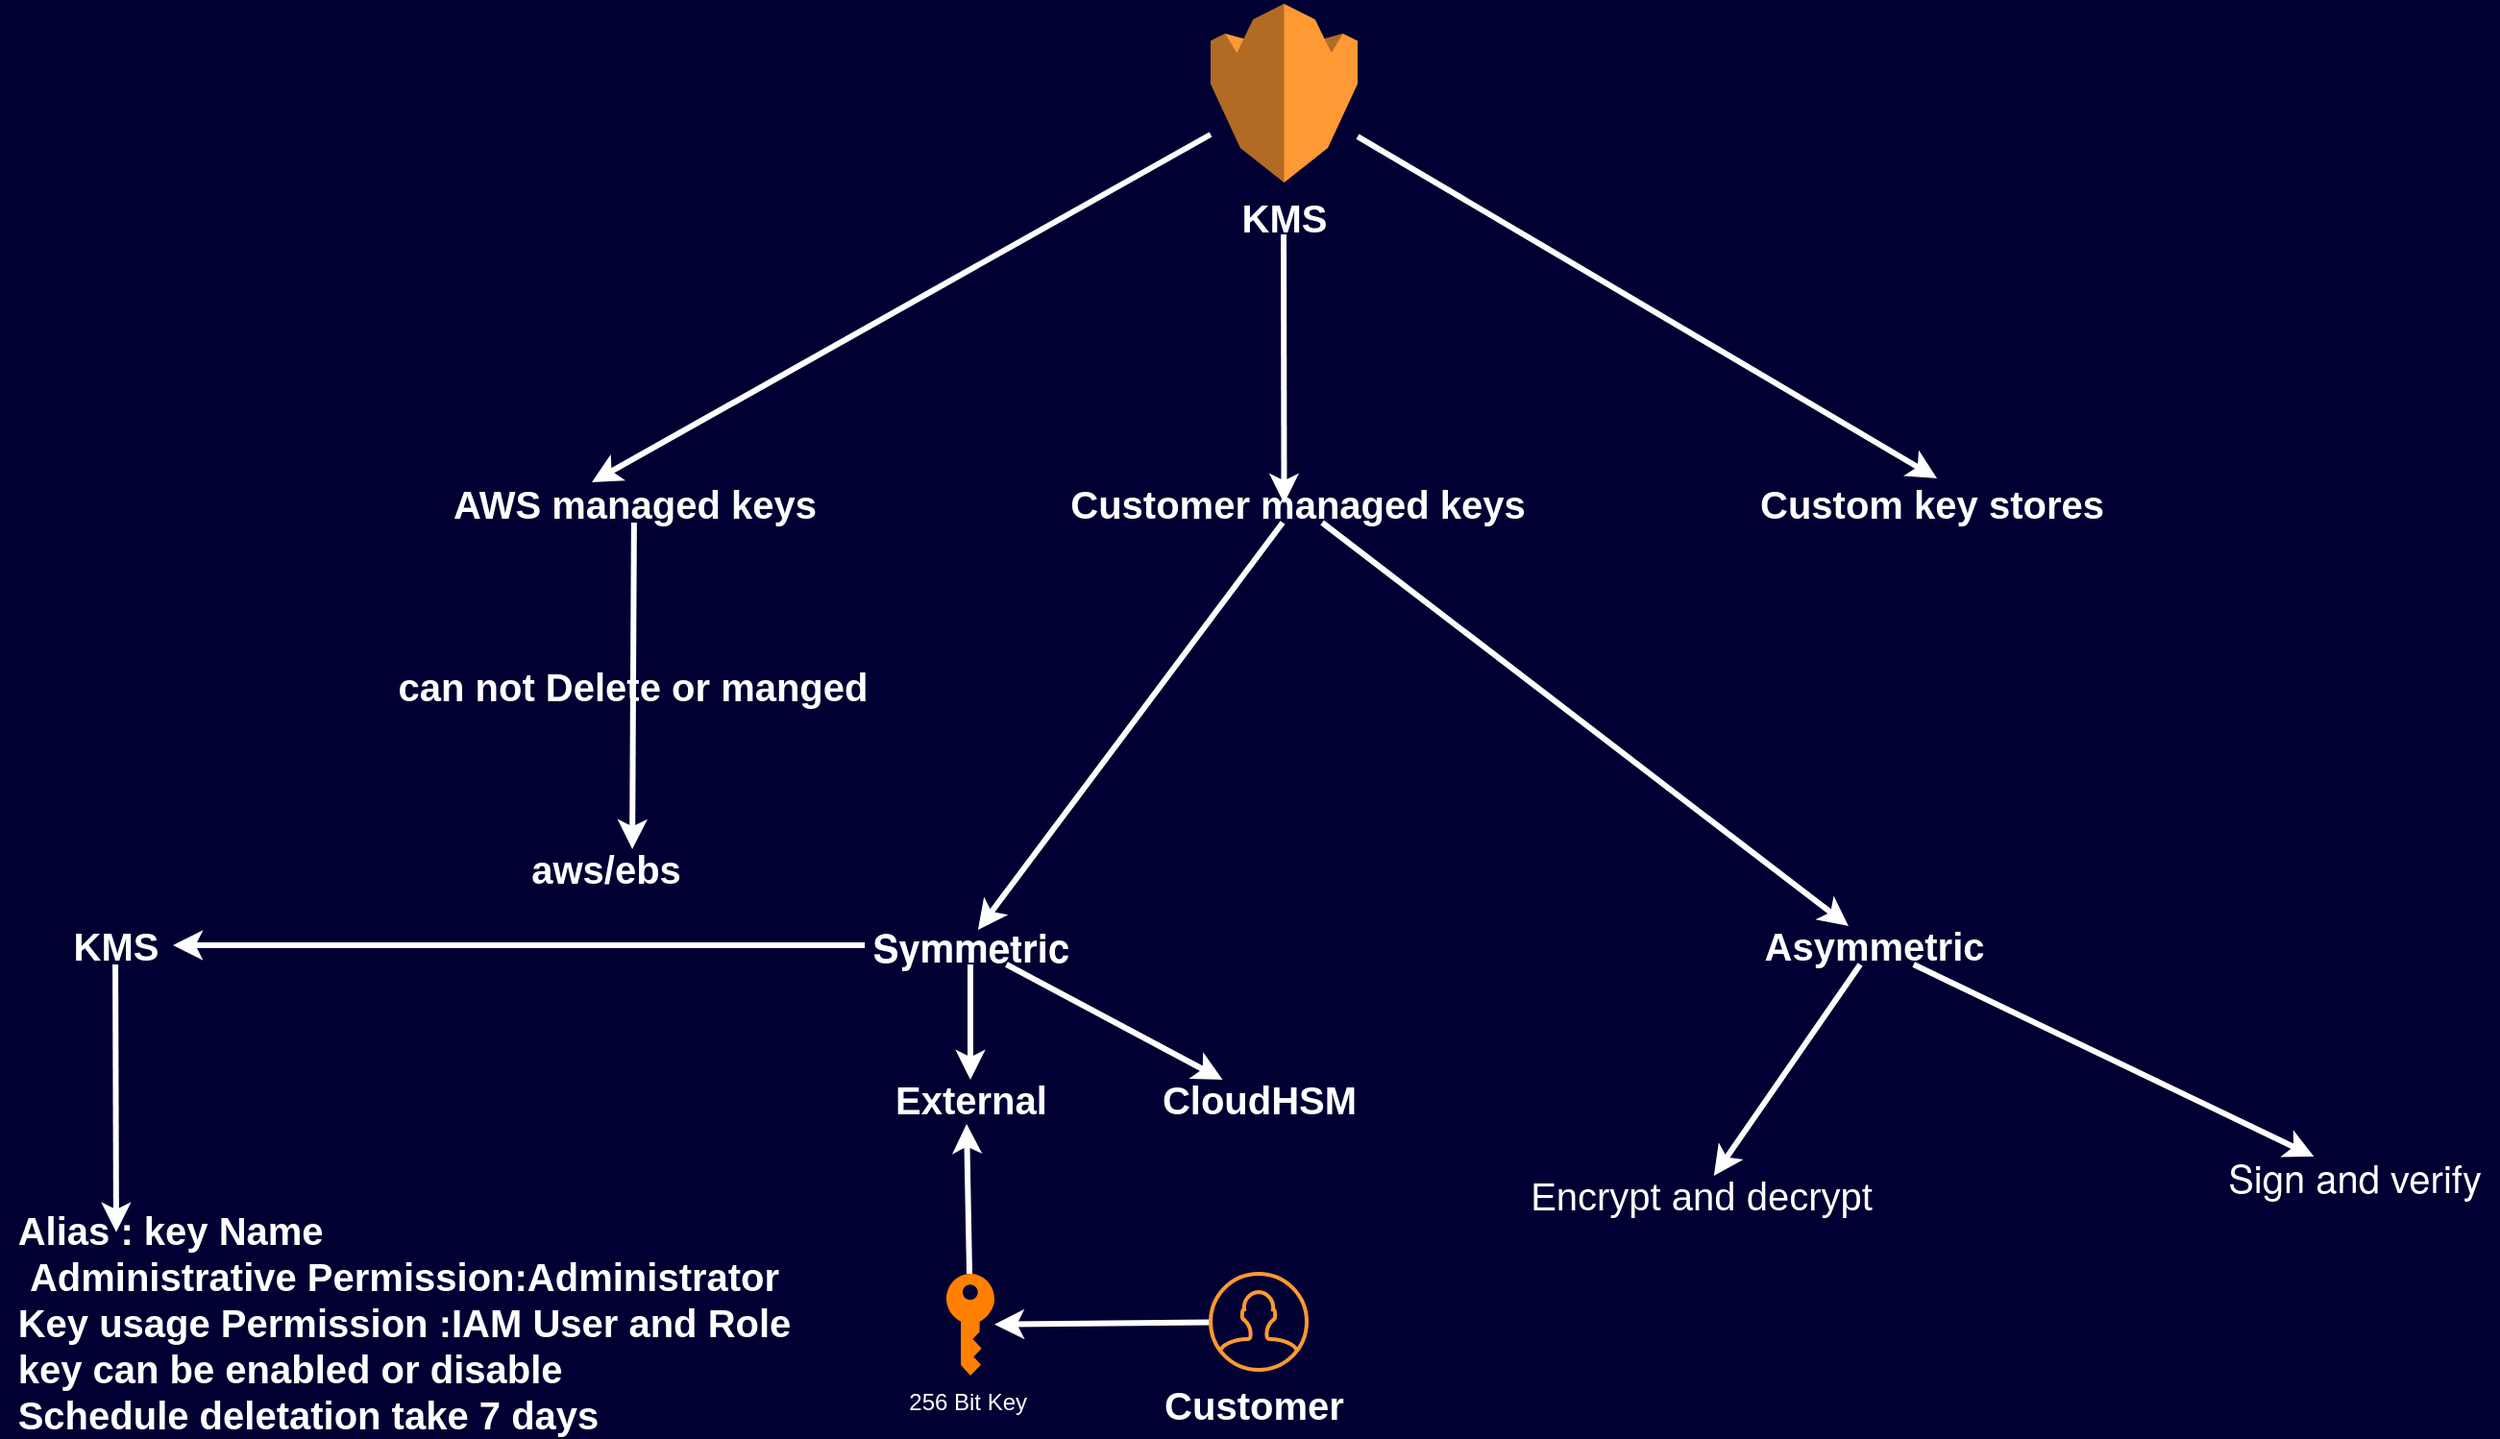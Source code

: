 <mxfile version="13.4.5" type="device"><diagram id="kB-_jJ5yWIyBrte5VQko" name="Page-1"><mxGraphModel dx="2007" dy="480" grid="1" gridSize="10" guides="1" tooltips="1" connect="1" arrows="1" fold="1" page="1" pageScale="1" pageWidth="1169" pageHeight="827" background="#000033" math="0" shadow="0"><root><mxCell id="0"/><mxCell id="1" parent="0"/><mxCell id="5YtImmvStmgPoRnlTveF-11" style="edgeStyle=none;rounded=0;orthogonalLoop=1;jettySize=auto;html=1;entryX=0.39;entryY=-0.05;entryDx=0;entryDy=0;entryPerimeter=0;labelBackgroundColor=none;strokeColor=#FFFFFF;strokeWidth=3;fontColor=#FFFFFF;" edge="1" parent="1" source="5YtImmvStmgPoRnlTveF-1" target="5YtImmvStmgPoRnlTveF-8"><mxGeometry relative="1" as="geometry"/></mxCell><mxCell id="5YtImmvStmgPoRnlTveF-12" style="edgeStyle=none;rounded=0;orthogonalLoop=1;jettySize=auto;html=1;entryX=0.473;entryY=0.5;entryDx=0;entryDy=0;entryPerimeter=0;labelBackgroundColor=none;strokeColor=#FFFFFF;strokeWidth=3;fontColor=#FFFFFF;" edge="1" parent="1" target="5YtImmvStmgPoRnlTveF-9"><mxGeometry relative="1" as="geometry"><mxPoint x="518" y="160" as="sourcePoint"/></mxGeometry></mxCell><mxCell id="5YtImmvStmgPoRnlTveF-13" style="edgeStyle=none;rounded=0;orthogonalLoop=1;jettySize=auto;html=1;entryX=0.516;entryY=-0.15;entryDx=0;entryDy=0;entryPerimeter=0;labelBackgroundColor=none;strokeColor=#FFFFFF;strokeWidth=3;fontColor=#FFFFFF;" edge="1" parent="1" source="5YtImmvStmgPoRnlTveF-1" target="5YtImmvStmgPoRnlTveF-10"><mxGeometry relative="1" as="geometry"/></mxCell><mxCell id="5YtImmvStmgPoRnlTveF-1" value="&lt;b&gt;&lt;font style=&quot;font-size: 20px&quot;&gt;KMS&lt;/font&gt;&lt;/b&gt;" style="outlineConnect=0;dashed=0;verticalLabelPosition=bottom;verticalAlign=top;align=center;html=1;shape=mxgraph.aws3.kms;gradientColor=none;shadow=0;labelBackgroundColor=none;strokeColor=#FF8000;strokeWidth=3;fontColor=#FFFFFF;fillColor=#FF9933;" vertex="1" parent="1"><mxGeometry x="480" y="40" width="76.5" height="93" as="geometry"/></mxCell><mxCell id="5YtImmvStmgPoRnlTveF-15" value="&lt;b&gt;&lt;font style=&quot;font-size: 20px&quot;&gt;can not Delete or manged&lt;/font&gt;&lt;/b&gt;" style="edgeStyle=none;rounded=0;orthogonalLoop=1;jettySize=auto;html=1;entryX=0.656;entryY=0;entryDx=0;entryDy=0;entryPerimeter=0;labelBackgroundColor=none;strokeColor=#FFFFFF;strokeWidth=3;fontColor=#FFFFFF;" edge="1" parent="1" source="5YtImmvStmgPoRnlTveF-8" target="5YtImmvStmgPoRnlTveF-14"><mxGeometry relative="1" as="geometry"/></mxCell><mxCell id="5YtImmvStmgPoRnlTveF-8" value="&lt;b&gt;&lt;font style=&quot;font-size: 20px&quot;&gt;AWS managed keys&lt;/font&gt;&lt;/b&gt;" style="text;html=1;resizable=0;autosize=1;align=center;verticalAlign=middle;points=[];fillColor=none;strokeColor=none;rounded=0;shadow=0;labelBackgroundColor=none;fontColor=#FFFFFF;" vertex="1" parent="1"><mxGeometry x="80" y="290" width="200" height="20" as="geometry"/></mxCell><mxCell id="5YtImmvStmgPoRnlTveF-18" style="edgeStyle=none;rounded=0;orthogonalLoop=1;jettySize=auto;html=1;entryX=0.536;entryY=0.1;entryDx=0;entryDy=0;entryPerimeter=0;labelBackgroundColor=none;strokeColor=#FFFFFF;strokeWidth=3;fontColor=#FFFFFF;" edge="1" parent="1" source="5YtImmvStmgPoRnlTveF-9" target="5YtImmvStmgPoRnlTveF-16"><mxGeometry relative="1" as="geometry"/></mxCell><mxCell id="5YtImmvStmgPoRnlTveF-19" style="edgeStyle=none;rounded=0;orthogonalLoop=1;jettySize=auto;html=1;labelBackgroundColor=none;strokeColor=#FFFFFF;strokeWidth=3;fontColor=#FFFFFF;" edge="1" parent="1" source="5YtImmvStmgPoRnlTveF-9" target="5YtImmvStmgPoRnlTveF-17"><mxGeometry relative="1" as="geometry"/></mxCell><mxCell id="5YtImmvStmgPoRnlTveF-9" value="&lt;span style=&quot;font-size: 20px&quot;&gt;&lt;b&gt;Customer managed keys&lt;/b&gt;&lt;/span&gt;" style="text;html=1;resizable=0;autosize=1;align=center;verticalAlign=middle;points=[];fillColor=none;strokeColor=none;rounded=0;shadow=0;labelBackgroundColor=none;fontColor=#FFFFFF;" vertex="1" parent="1"><mxGeometry x="400" y="290" width="250" height="20" as="geometry"/></mxCell><mxCell id="5YtImmvStmgPoRnlTveF-10" value="&lt;span style=&quot;font-size: 20px&quot;&gt;&lt;b&gt;Custom key stores&lt;/b&gt;&lt;/span&gt;" style="text;html=1;resizable=0;autosize=1;align=center;verticalAlign=middle;points=[];fillColor=none;strokeColor=none;rounded=0;shadow=0;labelBackgroundColor=none;fontColor=#FFFFFF;" vertex="1" parent="1"><mxGeometry x="760" y="290" width="190" height="20" as="geometry"/></mxCell><mxCell id="5YtImmvStmgPoRnlTveF-14" value="&lt;span style=&quot;font-size: 20px&quot;&gt;&lt;b&gt;aws/ebs&lt;/b&gt;&lt;/span&gt;" style="text;html=1;resizable=0;autosize=1;align=center;verticalAlign=middle;points=[];fillColor=none;strokeColor=none;rounded=0;shadow=0;labelBackgroundColor=none;fontColor=#FFFFFF;" vertex="1" parent="1"><mxGeometry x="120" y="480" width="90" height="20" as="geometry"/></mxCell><mxCell id="5YtImmvStmgPoRnlTveF-24" style="edgeStyle=none;rounded=0;orthogonalLoop=1;jettySize=auto;html=1;labelBackgroundColor=none;strokeColor=#FFFFFF;strokeWidth=3;fontColor=#FFFFFF;" edge="1" parent="1" source="5YtImmvStmgPoRnlTveF-16" target="5YtImmvStmgPoRnlTveF-21"><mxGeometry relative="1" as="geometry"/></mxCell><mxCell id="5YtImmvStmgPoRnlTveF-25" style="edgeStyle=none;rounded=0;orthogonalLoop=1;jettySize=auto;html=1;labelBackgroundColor=none;strokeColor=#FFFFFF;strokeWidth=3;fontColor=#FFFFFF;" edge="1" parent="1" source="5YtImmvStmgPoRnlTveF-16" target="5YtImmvStmgPoRnlTveF-22"><mxGeometry relative="1" as="geometry"/></mxCell><mxCell id="5YtImmvStmgPoRnlTveF-35" style="edgeStyle=none;rounded=0;orthogonalLoop=1;jettySize=auto;html=1;labelBackgroundColor=none;strokeColor=#FFFFFF;strokeWidth=3;fontColor=#FFFFFF;" edge="1" parent="1" source="5YtImmvStmgPoRnlTveF-16" target="5YtImmvStmgPoRnlTveF-20"><mxGeometry relative="1" as="geometry"/></mxCell><mxCell id="5YtImmvStmgPoRnlTveF-16" value="&lt;span style=&quot;font-family: &amp;#34;amazon ember&amp;#34; , &amp;#34;helvetica neue&amp;#34; , &amp;#34;roboto&amp;#34; , &amp;#34;arial&amp;#34; , sans-serif&quot;&gt;&lt;b&gt;&lt;font style=&quot;font-size: 20px&quot;&gt;Symmetric&lt;/font&gt;&lt;/b&gt;&lt;/span&gt;" style="text;html=1;resizable=0;autosize=1;align=center;verticalAlign=middle;points=[];fillColor=none;strokeColor=none;rounded=0;shadow=0;labelBackgroundColor=none;fontColor=#FFFFFF;" vertex="1" parent="1"><mxGeometry x="300" y="520" width="110" height="20" as="geometry"/></mxCell><mxCell id="5YtImmvStmgPoRnlTveF-39" style="edgeStyle=none;rounded=0;orthogonalLoop=1;jettySize=auto;html=1;labelBackgroundColor=none;strokeColor=#FFFFFF;strokeWidth=3;fontColor=#FFFFFF;" edge="1" parent="1" source="5YtImmvStmgPoRnlTveF-17" target="5YtImmvStmgPoRnlTveF-37"><mxGeometry relative="1" as="geometry"/></mxCell><mxCell id="5YtImmvStmgPoRnlTveF-40" style="edgeStyle=none;rounded=0;orthogonalLoop=1;jettySize=auto;html=1;labelBackgroundColor=none;strokeColor=#FFFFFF;strokeWidth=3;fontColor=#FFFFFF;" edge="1" parent="1" source="5YtImmvStmgPoRnlTveF-17" target="5YtImmvStmgPoRnlTveF-38"><mxGeometry relative="1" as="geometry"/></mxCell><mxCell id="5YtImmvStmgPoRnlTveF-17" value="&lt;b&gt;&lt;font style=&quot;font-size: 20px&quot;&gt;Asymmetric&lt;/font&gt;&lt;/b&gt;" style="text;html=1;resizable=0;autosize=1;align=center;verticalAlign=middle;points=[];fillColor=none;strokeColor=none;rounded=0;shadow=0;labelBackgroundColor=none;fontColor=#FFFFFF;" vertex="1" parent="1"><mxGeometry x="760" y="520" width="130" height="20" as="geometry"/></mxCell><mxCell id="5YtImmvStmgPoRnlTveF-36" style="edgeStyle=none;rounded=0;orthogonalLoop=1;jettySize=auto;html=1;entryX=0.144;entryY=-0.083;entryDx=0;entryDy=0;entryPerimeter=0;labelBackgroundColor=none;strokeColor=#FFFFFF;strokeWidth=3;fontColor=#FFFFFF;" edge="1" parent="1" source="5YtImmvStmgPoRnlTveF-20" target="5YtImmvStmgPoRnlTveF-34"><mxGeometry relative="1" as="geometry"/></mxCell><mxCell id="5YtImmvStmgPoRnlTveF-20" value="&lt;font style=&quot;font-size: 20px&quot;&gt;KMS&lt;/font&gt;" style="text;html=1;resizable=0;autosize=1;align=center;verticalAlign=middle;points=[];fillColor=none;strokeColor=none;rounded=0;shadow=0;labelBackgroundColor=none;fontColor=#FFFFFF;fontStyle=1" vertex="1" parent="1"><mxGeometry x="-120" y="520" width="60" height="20" as="geometry"/></mxCell><mxCell id="5YtImmvStmgPoRnlTveF-21" value="&lt;b&gt;&lt;font style=&quot;font-size: 20px&quot;&gt;External&lt;/font&gt;&lt;/b&gt;" style="text;html=1;resizable=0;autosize=1;align=center;verticalAlign=middle;points=[];fillColor=none;strokeColor=none;rounded=0;shadow=0;labelBackgroundColor=none;fontColor=#FFFFFF;" vertex="1" parent="1"><mxGeometry x="310" y="600" width="90" height="20" as="geometry"/></mxCell><mxCell id="5YtImmvStmgPoRnlTveF-22" value="&lt;font style=&quot;font-size: 20px&quot;&gt;CloudHSM&lt;/font&gt;" style="text;html=1;resizable=0;autosize=1;align=center;verticalAlign=middle;points=[];fillColor=none;strokeColor=none;rounded=0;shadow=0;labelBackgroundColor=none;fontColor=#FFFFFF;fontStyle=1" vertex="1" parent="1"><mxGeometry x="445" y="600" width="120" height="20" as="geometry"/></mxCell><mxCell id="5YtImmvStmgPoRnlTveF-29" style="edgeStyle=none;rounded=0;orthogonalLoop=1;jettySize=auto;html=1;labelBackgroundColor=none;strokeColor=#FFFFFF;strokeWidth=3;fontColor=#FFFFFF;" edge="1" parent="1" source="5YtImmvStmgPoRnlTveF-27" target="5YtImmvStmgPoRnlTveF-32"><mxGeometry relative="1" as="geometry"><mxPoint x="399.828" y="729" as="targetPoint"/></mxGeometry></mxCell><mxCell id="5YtImmvStmgPoRnlTveF-27" value="&lt;span style=&quot;font-size: 20px&quot;&gt;&lt;b&gt;Customer&amp;nbsp;&lt;/b&gt;&lt;/span&gt;" style="html=1;verticalLabelPosition=bottom;align=center;labelBackgroundColor=none;verticalAlign=top;strokeWidth=2;shadow=0;dashed=0;shape=mxgraph.ios7.icons.user;rounded=0;gradientColor=none;fontColor=#FFFFFF;fillColor=none;strokeColor=#FF9933;" vertex="1" parent="1"><mxGeometry x="480" y="701" width="50" height="50" as="geometry"/></mxCell><mxCell id="5YtImmvStmgPoRnlTveF-33" style="edgeStyle=none;rounded=0;orthogonalLoop=1;jettySize=auto;html=1;entryX=0.478;entryY=1.15;entryDx=0;entryDy=0;entryPerimeter=0;labelBackgroundColor=none;strokeColor=#FFFFFF;strokeWidth=3;fontColor=#FFFFFF;" edge="1" parent="1" source="5YtImmvStmgPoRnlTveF-32" target="5YtImmvStmgPoRnlTveF-21"><mxGeometry relative="1" as="geometry"/></mxCell><mxCell id="5YtImmvStmgPoRnlTveF-32" value="256 Bit Key&amp;nbsp;" style="pointerEvents=1;shadow=0;dashed=0;html=1;strokeColor=none;labelPosition=center;verticalLabelPosition=bottom;verticalAlign=top;outlineConnect=0;align=center;shape=mxgraph.office.security.key_permissions;rounded=0;labelBackgroundColor=none;fontColor=#FFFFFF;fillColor=#FF8000;" vertex="1" parent="1"><mxGeometry x="342.5" y="701" width="25" height="53" as="geometry"/></mxCell><mxCell id="5YtImmvStmgPoRnlTveF-34" value="&lt;div style=&quot;text-align: left&quot;&gt;&lt;b&gt;&lt;font style=&quot;font-size: 20px&quot;&gt;Alias : key Name&lt;/font&gt;&lt;/b&gt;&lt;/div&gt;&lt;font style=&quot;font-size: 20px&quot;&gt;&lt;b&gt;Administrative Permission:Administrator&lt;br&gt;Key usage Permission :IAM User and Role&lt;br&gt;&lt;div style=&quot;text-align: left&quot;&gt;&lt;span&gt;key can be enabled or disable&lt;/span&gt;&lt;/div&gt;&lt;/b&gt;&lt;div style=&quot;text-align: left&quot;&gt;&lt;span&gt;&lt;b&gt;Schedule deletation take 7 days&lt;/b&gt;&amp;nbsp;&lt;/span&gt;&lt;/div&gt;&lt;/font&gt;" style="text;html=1;resizable=0;autosize=1;align=center;verticalAlign=middle;points=[];fillColor=none;strokeColor=none;rounded=0;shadow=0;labelBackgroundColor=none;fontColor=#FFFFFF;" vertex="1" parent="1"><mxGeometry x="-150" y="686" width="420" height="80" as="geometry"/></mxCell><mxCell id="5YtImmvStmgPoRnlTveF-37" value="&lt;font style=&quot;font-size: 20px&quot;&gt;Encrypt and decrypt&lt;/font&gt;" style="text;html=1;resizable=0;autosize=1;align=center;verticalAlign=middle;points=[];fillColor=none;strokeColor=none;rounded=0;shadow=0;labelBackgroundColor=none;fontColor=#FFFFFF;" vertex="1" parent="1"><mxGeometry x="640" y="650" width="190" height="20" as="geometry"/></mxCell><mxCell id="5YtImmvStmgPoRnlTveF-38" value="&lt;span style=&quot;font-family: &amp;#34;amazon ember&amp;#34; , &amp;#34;helvetica neue&amp;#34; , &amp;#34;roboto&amp;#34; , &amp;#34;arial&amp;#34; , sans-serif&quot;&gt;&lt;font style=&quot;font-size: 20px&quot;&gt;Sign and verify&lt;/font&gt;&lt;/span&gt;" style="text;html=1;resizable=0;autosize=1;align=center;verticalAlign=middle;points=[];fillColor=none;strokeColor=none;rounded=0;shadow=0;labelBackgroundColor=none;fontColor=#FFFFFF;" vertex="1" parent="1"><mxGeometry x="1000" y="640" width="150" height="20" as="geometry"/></mxCell></root></mxGraphModel></diagram></mxfile>
